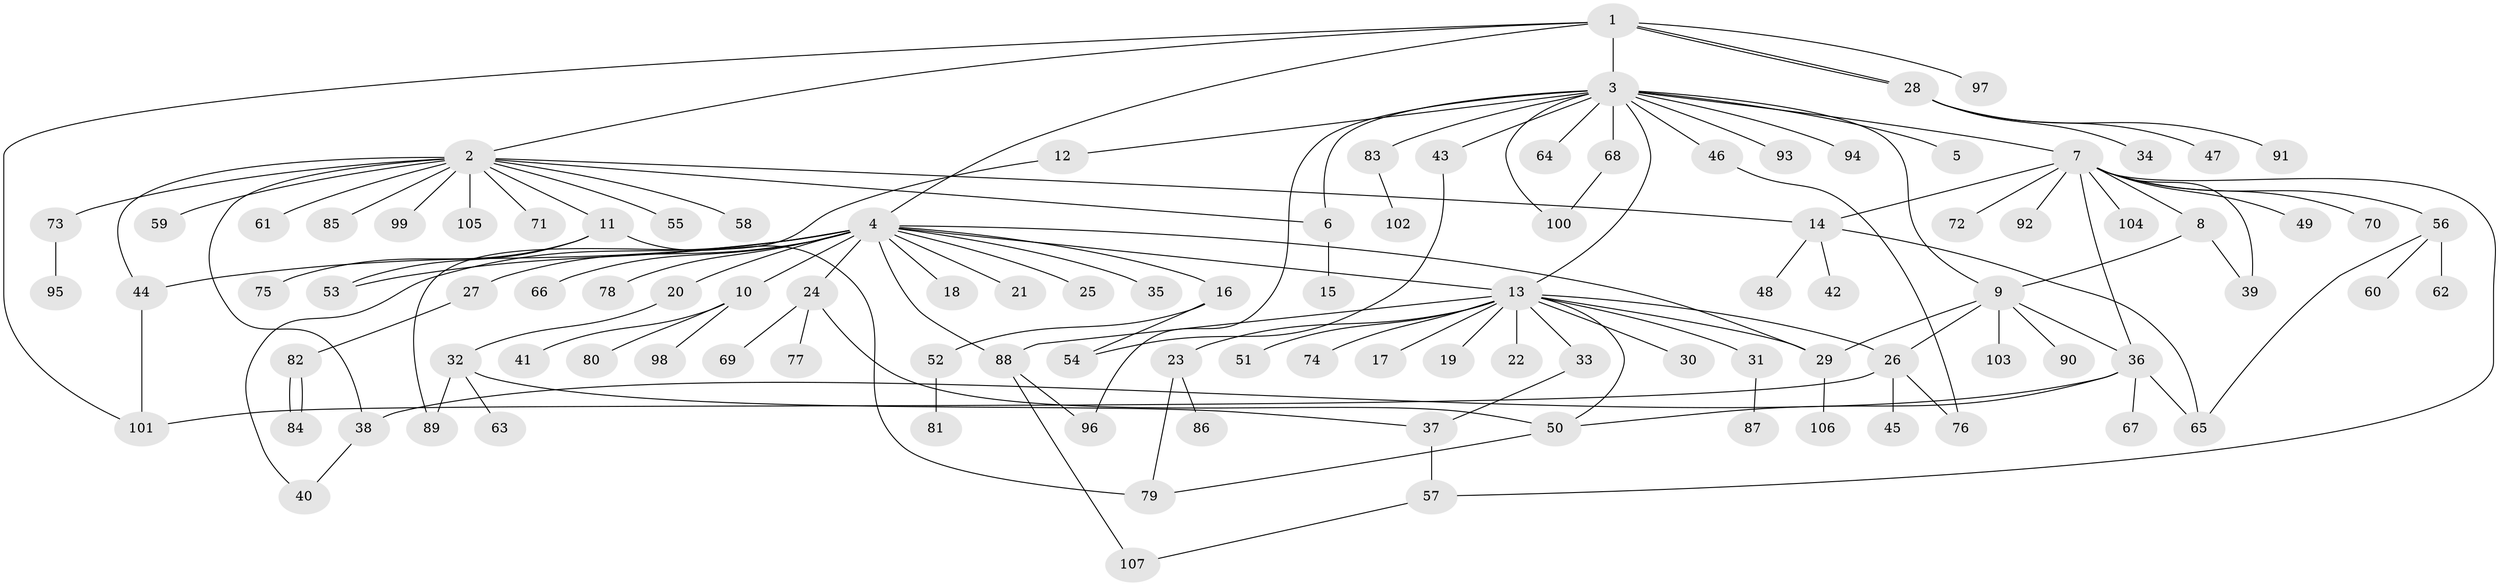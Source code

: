 // coarse degree distribution, {8: 0.025, 17: 0.025, 15: 0.0125, 1: 0.6125, 3: 0.1125, 10: 0.0125, 2: 0.1, 6: 0.0125, 16: 0.0125, 4: 0.0625, 5: 0.0125}
// Generated by graph-tools (version 1.1) at 2025/51/02/27/25 19:51:55]
// undirected, 107 vertices, 138 edges
graph export_dot {
graph [start="1"]
  node [color=gray90,style=filled];
  1;
  2;
  3;
  4;
  5;
  6;
  7;
  8;
  9;
  10;
  11;
  12;
  13;
  14;
  15;
  16;
  17;
  18;
  19;
  20;
  21;
  22;
  23;
  24;
  25;
  26;
  27;
  28;
  29;
  30;
  31;
  32;
  33;
  34;
  35;
  36;
  37;
  38;
  39;
  40;
  41;
  42;
  43;
  44;
  45;
  46;
  47;
  48;
  49;
  50;
  51;
  52;
  53;
  54;
  55;
  56;
  57;
  58;
  59;
  60;
  61;
  62;
  63;
  64;
  65;
  66;
  67;
  68;
  69;
  70;
  71;
  72;
  73;
  74;
  75;
  76;
  77;
  78;
  79;
  80;
  81;
  82;
  83;
  84;
  85;
  86;
  87;
  88;
  89;
  90;
  91;
  92;
  93;
  94;
  95;
  96;
  97;
  98;
  99;
  100;
  101;
  102;
  103;
  104;
  105;
  106;
  107;
  1 -- 2;
  1 -- 3;
  1 -- 4;
  1 -- 28;
  1 -- 28;
  1 -- 97;
  1 -- 101;
  2 -- 6;
  2 -- 11;
  2 -- 14;
  2 -- 38;
  2 -- 44;
  2 -- 55;
  2 -- 58;
  2 -- 59;
  2 -- 61;
  2 -- 71;
  2 -- 73;
  2 -- 85;
  2 -- 99;
  2 -- 105;
  3 -- 5;
  3 -- 6;
  3 -- 7;
  3 -- 9;
  3 -- 12;
  3 -- 13;
  3 -- 43;
  3 -- 46;
  3 -- 64;
  3 -- 68;
  3 -- 83;
  3 -- 93;
  3 -- 94;
  3 -- 96;
  3 -- 100;
  4 -- 10;
  4 -- 13;
  4 -- 16;
  4 -- 18;
  4 -- 20;
  4 -- 21;
  4 -- 24;
  4 -- 25;
  4 -- 27;
  4 -- 29;
  4 -- 35;
  4 -- 40;
  4 -- 44;
  4 -- 53;
  4 -- 66;
  4 -- 78;
  4 -- 88;
  6 -- 15;
  7 -- 8;
  7 -- 14;
  7 -- 36;
  7 -- 39;
  7 -- 49;
  7 -- 56;
  7 -- 57;
  7 -- 70;
  7 -- 72;
  7 -- 92;
  7 -- 104;
  8 -- 9;
  8 -- 39;
  9 -- 26;
  9 -- 29;
  9 -- 36;
  9 -- 90;
  9 -- 103;
  10 -- 41;
  10 -- 80;
  10 -- 98;
  11 -- 53;
  11 -- 75;
  11 -- 79;
  12 -- 89;
  13 -- 17;
  13 -- 19;
  13 -- 22;
  13 -- 23;
  13 -- 26;
  13 -- 29;
  13 -- 30;
  13 -- 31;
  13 -- 33;
  13 -- 50;
  13 -- 51;
  13 -- 74;
  13 -- 88;
  14 -- 42;
  14 -- 48;
  14 -- 65;
  16 -- 52;
  16 -- 54;
  20 -- 32;
  23 -- 79;
  23 -- 86;
  24 -- 50;
  24 -- 69;
  24 -- 77;
  26 -- 45;
  26 -- 76;
  26 -- 101;
  27 -- 82;
  28 -- 34;
  28 -- 47;
  28 -- 91;
  29 -- 106;
  31 -- 87;
  32 -- 37;
  32 -- 63;
  32 -- 89;
  33 -- 37;
  36 -- 38;
  36 -- 50;
  36 -- 65;
  36 -- 67;
  37 -- 57;
  38 -- 40;
  43 -- 54;
  44 -- 101;
  46 -- 76;
  50 -- 79;
  52 -- 81;
  56 -- 60;
  56 -- 62;
  56 -- 65;
  57 -- 107;
  68 -- 100;
  73 -- 95;
  82 -- 84;
  82 -- 84;
  83 -- 102;
  88 -- 96;
  88 -- 107;
}
